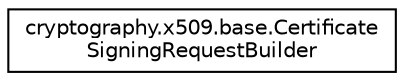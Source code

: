 digraph "Graphical Class Hierarchy"
{
 // LATEX_PDF_SIZE
  edge [fontname="Helvetica",fontsize="10",labelfontname="Helvetica",labelfontsize="10"];
  node [fontname="Helvetica",fontsize="10",shape=record];
  rankdir="LR";
  Node0 [label="cryptography.x509.base.Certificate\lSigningRequestBuilder",height=0.2,width=0.4,color="black", fillcolor="white", style="filled",URL="$classcryptography_1_1x509_1_1base_1_1CertificateSigningRequestBuilder.html",tooltip=" "];
}

